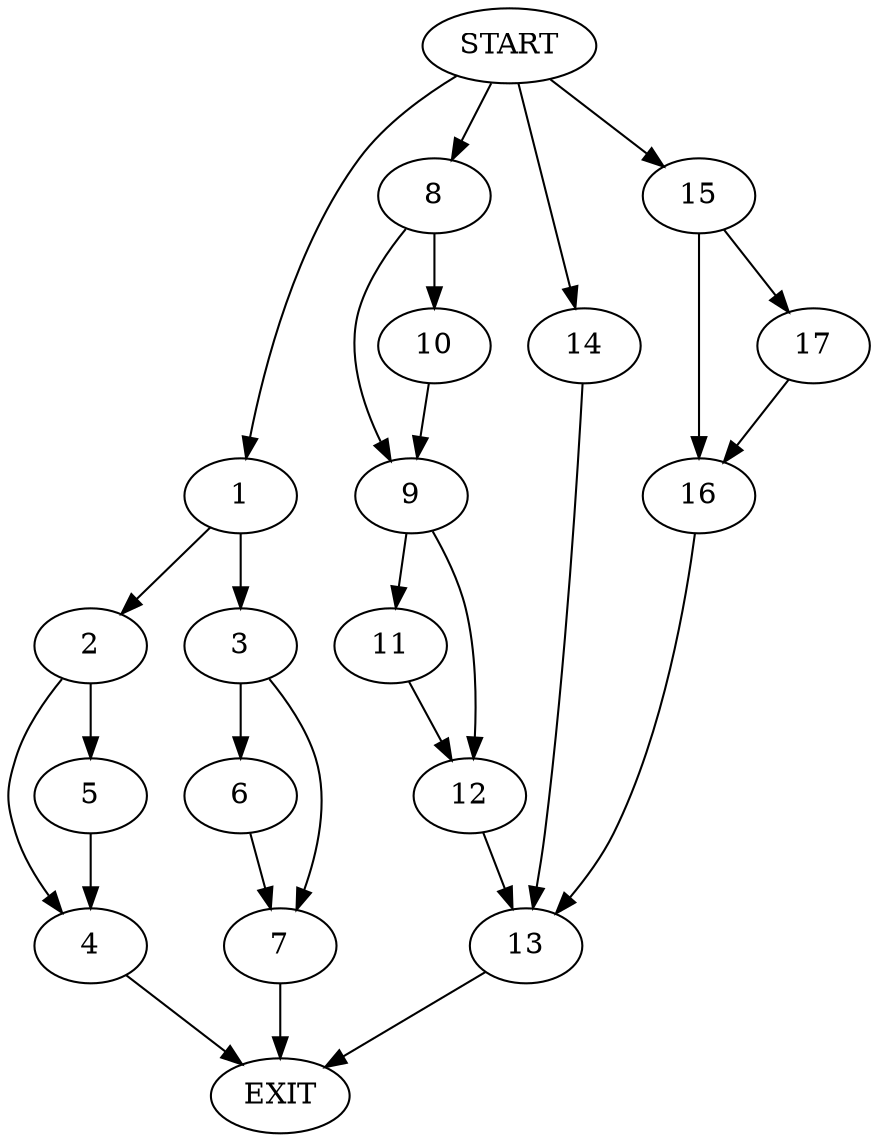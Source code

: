 digraph {
0 [label="START"]
18 [label="EXIT"]
0 -> 1
1 -> 2
1 -> 3
2 -> 4
2 -> 5
3 -> 6
3 -> 7
7 -> 18
6 -> 7
4 -> 18
5 -> 4
0 -> 8
8 -> 9
8 -> 10
9 -> 11
9 -> 12
10 -> 9
12 -> 13
11 -> 12
13 -> 18
0 -> 14
14 -> 13
0 -> 15
15 -> 16
15 -> 17
16 -> 13
17 -> 16
}
